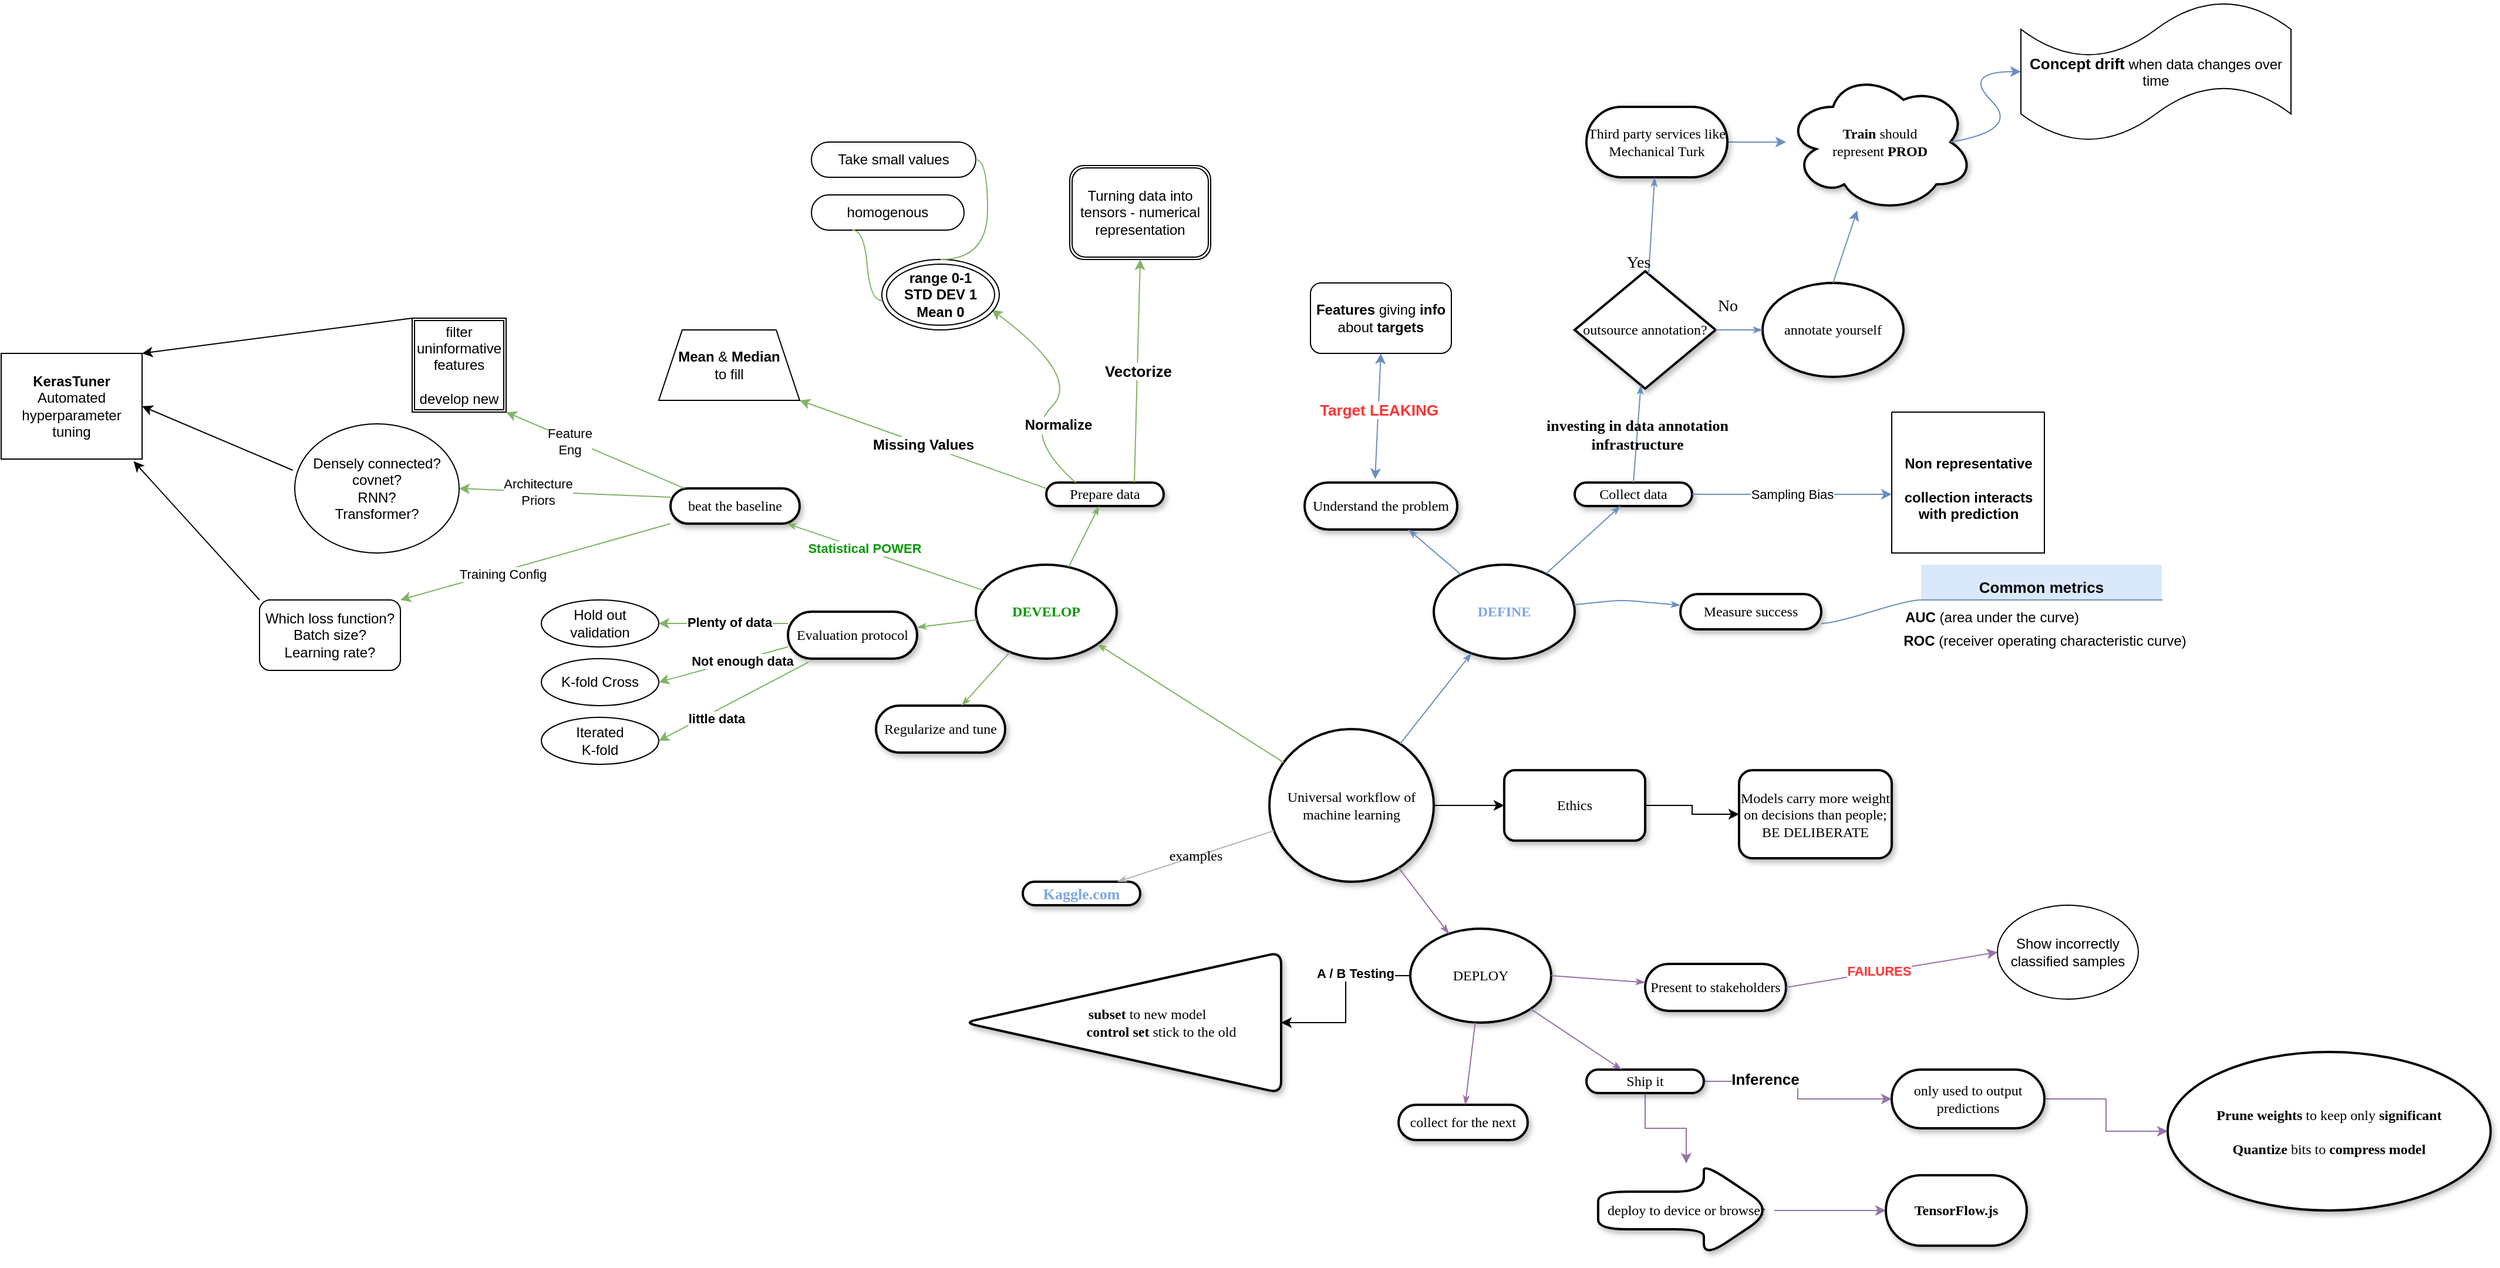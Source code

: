 <mxfile version="26.2.2">
  <diagram name="Page-1" id="ad52d381-51e7-2e0d-a935-2d0ddd2fd229">
    <mxGraphModel dx="3733" dy="2327" grid="1" gridSize="10" guides="1" tooltips="1" connect="1" arrows="1" fold="1" page="1" pageScale="1" pageWidth="1700" pageHeight="1100" background="none" math="0" shadow="0">
      <root>
        <mxCell id="0" />
        <mxCell id="1" parent="0" />
        <mxCell id="2c924340bb9dbf6c-1" value="&lt;span&gt;beat the baseline&lt;/span&gt;" style="whiteSpace=wrap;html=1;rounded=1;shadow=1;comic=0;labelBackgroundColor=none;strokeWidth=2;fontFamily=Verdana;fontSize=12;align=center;arcSize=50;" parent="1" vertex="1">
          <mxGeometry y="45" width="110" height="30" as="geometry" />
        </mxCell>
        <mxCell id="2c924340bb9dbf6c-2" value="&lt;font style=&quot;color: rgb(0, 153, 0);&quot;&gt;&lt;b&gt;DEVELOP&lt;/b&gt;&lt;/font&gt;" style="ellipse;whiteSpace=wrap;html=1;rounded=1;shadow=1;comic=0;labelBackgroundColor=none;strokeWidth=2;fontFamily=Verdana;fontSize=12;align=center;" parent="1" vertex="1">
          <mxGeometry x="260" y="110" width="120" height="80" as="geometry" />
        </mxCell>
        <mxCell id="2c924340bb9dbf6c-3" value="&lt;span&gt;&lt;font style=&quot;color: rgb(126, 166, 224);&quot;&gt;&lt;b&gt;DEFINE&lt;/b&gt;&lt;/font&gt;&lt;/span&gt;" style="ellipse;whiteSpace=wrap;html=1;rounded=1;shadow=1;comic=0;labelBackgroundColor=none;strokeWidth=2;fontFamily=Verdana;fontSize=12;align=center;" parent="1" vertex="1">
          <mxGeometry x="650" y="110" width="120" height="80" as="geometry" />
        </mxCell>
        <mxCell id="5ybgmyVkbaXbAMV7yP6f-2" value="" style="edgeStyle=orthogonalEdgeStyle;rounded=0;orthogonalLoop=1;jettySize=auto;html=1;" edge="1" parent="1" source="2c924340bb9dbf6c-4" target="2c924340bb9dbf6c-51">
          <mxGeometry relative="1" as="geometry" />
        </mxCell>
        <mxCell id="2c924340bb9dbf6c-4" value="Universal workflow of machine learning" style="ellipse;whiteSpace=wrap;html=1;rounded=1;shadow=1;comic=0;labelBackgroundColor=none;strokeWidth=2;fontFamily=Verdana;fontSize=12;align=center;" parent="1" vertex="1">
          <mxGeometry x="510" y="250" width="140" height="130" as="geometry" />
        </mxCell>
        <mxCell id="5ybgmyVkbaXbAMV7yP6f-78" value="" style="edgeStyle=orthogonalEdgeStyle;rounded=0;orthogonalLoop=1;jettySize=auto;html=1;" edge="1" parent="1" source="2c924340bb9dbf6c-5" target="5ybgmyVkbaXbAMV7yP6f-77">
          <mxGeometry relative="1" as="geometry" />
        </mxCell>
        <mxCell id="5ybgmyVkbaXbAMV7yP6f-79" value="&lt;b&gt;A / B Testing&lt;/b&gt;" style="edgeLabel;html=1;align=center;verticalAlign=middle;resizable=0;points=[];" vertex="1" connectable="0" parent="5ybgmyVkbaXbAMV7yP6f-78">
          <mxGeometry x="-0.375" y="-2" relative="1" as="geometry">
            <mxPoint as="offset" />
          </mxGeometry>
        </mxCell>
        <mxCell id="2c924340bb9dbf6c-5" value="&lt;span&gt;DEPLOY&lt;/span&gt;" style="ellipse;whiteSpace=wrap;html=1;rounded=1;shadow=1;comic=0;labelBackgroundColor=none;strokeWidth=2;fontFamily=Verdana;fontSize=12;align=center;" parent="1" vertex="1">
          <mxGeometry x="630" y="420" width="120" height="80" as="geometry" />
        </mxCell>
        <mxCell id="2c924340bb9dbf6c-8" value="&lt;span&gt;Evaluation protocol&lt;/span&gt;" style="whiteSpace=wrap;html=1;rounded=1;shadow=1;comic=0;labelBackgroundColor=none;strokeWidth=2;fontFamily=Verdana;fontSize=12;align=center;arcSize=50;" parent="1" vertex="1">
          <mxGeometry x="100" y="150" width="110" height="40" as="geometry" />
        </mxCell>
        <mxCell id="2c924340bb9dbf6c-9" value="&lt;span&gt;Regularize and tune&lt;/span&gt;" style="whiteSpace=wrap;html=1;rounded=1;shadow=1;comic=0;labelBackgroundColor=none;strokeWidth=2;fontFamily=Verdana;fontSize=12;align=center;arcSize=50;" parent="1" vertex="1">
          <mxGeometry x="175" y="230" width="110" height="40" as="geometry" />
        </mxCell>
        <mxCell id="2c924340bb9dbf6c-10" value="&lt;span&gt;Prepare data&lt;/span&gt;" style="whiteSpace=wrap;html=1;rounded=1;shadow=1;comic=0;labelBackgroundColor=none;strokeWidth=2;fontFamily=Verdana;fontSize=12;align=center;arcSize=50;" parent="1" vertex="1">
          <mxGeometry x="320" y="40" width="100" height="20" as="geometry" />
        </mxCell>
        <mxCell id="2c924340bb9dbf6c-11" value="&lt;span&gt;Understand the problem&lt;/span&gt;" style="whiteSpace=wrap;html=1;rounded=1;shadow=1;comic=0;labelBackgroundColor=none;strokeWidth=2;fontFamily=Verdana;fontSize=12;align=center;arcSize=50;" parent="1" vertex="1">
          <mxGeometry x="540" y="40" width="130" height="40" as="geometry" />
        </mxCell>
        <mxCell id="2c924340bb9dbf6c-12" value="&lt;span&gt;Present to stakeholders&lt;/span&gt;" style="whiteSpace=wrap;html=1;rounded=1;shadow=1;comic=0;labelBackgroundColor=none;strokeWidth=2;fontFamily=Verdana;fontSize=12;align=center;arcSize=50;" parent="1" vertex="1">
          <mxGeometry x="830" y="450" width="120" height="40" as="geometry" />
        </mxCell>
        <mxCell id="2c924340bb9dbf6c-15" value="&lt;span&gt;Collect data&lt;/span&gt;" style="whiteSpace=wrap;html=1;rounded=1;shadow=1;comic=0;labelBackgroundColor=none;strokeWidth=2;fontFamily=Verdana;fontSize=12;align=center;arcSize=50;" parent="1" vertex="1">
          <mxGeometry x="770" y="40" width="100" height="20" as="geometry" />
        </mxCell>
        <mxCell id="2c924340bb9dbf6c-17" value="&lt;span&gt;Measure success&lt;/span&gt;" style="whiteSpace=wrap;html=1;rounded=1;shadow=1;comic=0;labelBackgroundColor=none;strokeWidth=2;fontFamily=Verdana;fontSize=12;align=center;arcSize=50;" parent="1" vertex="1">
          <mxGeometry x="860" y="135" width="120" height="30" as="geometry" />
        </mxCell>
        <mxCell id="5ybgmyVkbaXbAMV7yP6f-69" value="" style="edgeStyle=orthogonalEdgeStyle;rounded=0;orthogonalLoop=1;jettySize=auto;html=1;fillColor=#e1d5e7;strokeColor=#9673a6;" edge="1" parent="1" source="2c924340bb9dbf6c-22" target="5ybgmyVkbaXbAMV7yP6f-68">
          <mxGeometry relative="1" as="geometry" />
        </mxCell>
        <mxCell id="5ybgmyVkbaXbAMV7yP6f-70" value="&lt;b&gt;&lt;font style=&quot;font-size: 13px;&quot;&gt;Inference&lt;/font&gt;&lt;/b&gt;" style="edgeLabel;html=1;align=center;verticalAlign=middle;resizable=0;points=[];" vertex="1" connectable="0" parent="5ybgmyVkbaXbAMV7yP6f-69">
          <mxGeometry x="-0.412" y="2" relative="1" as="geometry">
            <mxPoint as="offset" />
          </mxGeometry>
        </mxCell>
        <mxCell id="5ybgmyVkbaXbAMV7yP6f-72" value="" style="edgeStyle=orthogonalEdgeStyle;rounded=0;orthogonalLoop=1;jettySize=auto;html=1;fillColor=#e1d5e7;strokeColor=#9673a6;" edge="1" parent="1" source="2c924340bb9dbf6c-22" target="5ybgmyVkbaXbAMV7yP6f-71">
          <mxGeometry relative="1" as="geometry" />
        </mxCell>
        <mxCell id="2c924340bb9dbf6c-22" value="&lt;span&gt;Ship it&lt;/span&gt;" style="whiteSpace=wrap;html=1;rounded=1;shadow=1;comic=0;labelBackgroundColor=none;strokeWidth=2;fontFamily=Verdana;fontSize=12;align=center;arcSize=50;" parent="1" vertex="1">
          <mxGeometry x="780" y="540" width="100" height="20" as="geometry" />
        </mxCell>
        <mxCell id="5ybgmyVkbaXbAMV7yP6f-7" value="" style="edgeStyle=orthogonalEdgeStyle;rounded=0;orthogonalLoop=1;jettySize=auto;html=1;fillColor=#dae8fc;strokeColor=#6c8ebf;" edge="1" parent="1" source="2c924340bb9dbf6c-23" target="5ybgmyVkbaXbAMV7yP6f-6">
          <mxGeometry relative="1" as="geometry" />
        </mxCell>
        <mxCell id="2c924340bb9dbf6c-23" value="Third party services like Mechanical Turk" style="whiteSpace=wrap;html=1;rounded=1;shadow=1;comic=0;labelBackgroundColor=none;strokeWidth=2;fontFamily=Verdana;fontSize=12;align=center;arcSize=50;" parent="1" vertex="1">
          <mxGeometry x="780" y="-280" width="120" height="60" as="geometry" />
        </mxCell>
        <mxCell id="2c924340bb9dbf6c-24" value="outsource annotation?" style="rhombus;whiteSpace=wrap;html=1;rounded=0;shadow=1;comic=0;labelBackgroundColor=none;strokeWidth=2;fontFamily=Verdana;fontSize=12;align=center;" parent="1" vertex="1">
          <mxGeometry x="770" y="-140" width="120" height="100" as="geometry" />
        </mxCell>
        <mxCell id="2c924340bb9dbf6c-27" value="" style="edgeStyle=none;rounded=1;html=1;labelBackgroundColor=none;startArrow=none;startFill=0;startSize=5;endArrow=classicThin;endFill=1;endSize=5;jettySize=auto;orthogonalLoop=1;strokeColor=#82b366;strokeWidth=1;fontFamily=Verdana;fontSize=12;fillColor=#d5e8d4;" parent="1" source="2c924340bb9dbf6c-2" target="2c924340bb9dbf6c-10" edge="1">
          <mxGeometry relative="1" as="geometry" />
        </mxCell>
        <mxCell id="2c924340bb9dbf6c-28" value="" style="edgeStyle=none;rounded=1;html=1;labelBackgroundColor=none;startArrow=none;startFill=0;startSize=5;endArrow=classicThin;endFill=1;endSize=5;jettySize=auto;orthogonalLoop=1;strokeColor=#82b366;strokeWidth=1;fontFamily=Verdana;fontSize=12;fillColor=#d5e8d4;" parent="1" source="2c924340bb9dbf6c-2" target="2c924340bb9dbf6c-1" edge="1">
          <mxGeometry x="-0.012" relative="1" as="geometry">
            <mxPoint as="offset" />
          </mxGeometry>
        </mxCell>
        <mxCell id="5ybgmyVkbaXbAMV7yP6f-51" value="&lt;font style=&quot;color: rgb(0, 153, 0);&quot;&gt;&lt;b&gt;Statistical POWER&lt;/b&gt;&lt;/font&gt;" style="edgeLabel;html=1;align=center;verticalAlign=middle;resizable=0;points=[];" vertex="1" connectable="0" parent="2c924340bb9dbf6c-28">
          <mxGeometry x="0.223" y="-1" relative="1" as="geometry">
            <mxPoint as="offset" />
          </mxGeometry>
        </mxCell>
        <mxCell id="2c924340bb9dbf6c-29" value="" style="edgeStyle=none;rounded=1;html=1;labelBackgroundColor=none;startArrow=none;startFill=0;startSize=5;endArrow=classicThin;endFill=1;endSize=5;jettySize=auto;orthogonalLoop=1;strokeColor=#82b366;strokeWidth=1;fontFamily=Verdana;fontSize=12;fillColor=#d5e8d4;" parent="1" source="2c924340bb9dbf6c-2" target="2c924340bb9dbf6c-8" edge="1">
          <mxGeometry relative="1" as="geometry" />
        </mxCell>
        <mxCell id="2c924340bb9dbf6c-30" value="" style="edgeStyle=none;rounded=1;html=1;labelBackgroundColor=none;startArrow=none;startFill=0;startSize=5;endArrow=classicThin;endFill=1;endSize=5;jettySize=auto;orthogonalLoop=1;strokeColor=#82b366;strokeWidth=1;fontFamily=Verdana;fontSize=12;fillColor=#d5e8d4;" parent="1" source="2c924340bb9dbf6c-2" target="2c924340bb9dbf6c-9" edge="1">
          <mxGeometry relative="1" as="geometry" />
        </mxCell>
        <mxCell id="2c924340bb9dbf6c-31" value="" style="edgeStyle=none;rounded=1;html=1;labelBackgroundColor=none;startArrow=none;startFill=0;startSize=5;endArrow=classicThin;endFill=1;endSize=5;jettySize=auto;orthogonalLoop=1;strokeColor=#82b366;strokeWidth=1;fontFamily=Verdana;fontSize=12;fillColor=#d5e8d4;" parent="1" source="2c924340bb9dbf6c-4" target="2c924340bb9dbf6c-2" edge="1">
          <mxGeometry relative="1" as="geometry" />
        </mxCell>
        <mxCell id="2c924340bb9dbf6c-32" value="" style="edgeStyle=none;rounded=1;html=1;labelBackgroundColor=none;startArrow=none;startFill=0;startSize=5;endArrow=classicThin;endFill=1;endSize=5;jettySize=auto;orthogonalLoop=1;strokeColor=#6c8ebf;strokeWidth=1;fontFamily=Verdana;fontSize=12;fillColor=#dae8fc;" parent="1" source="2c924340bb9dbf6c-4" target="2c924340bb9dbf6c-3" edge="1">
          <mxGeometry relative="1" as="geometry" />
        </mxCell>
        <mxCell id="2c924340bb9dbf6c-33" value="" style="edgeStyle=none;rounded=1;html=1;labelBackgroundColor=none;startArrow=none;startFill=0;startSize=5;endArrow=classicThin;endFill=1;endSize=5;jettySize=auto;orthogonalLoop=1;strokeColor=#9673a6;strokeWidth=1;fontFamily=Verdana;fontSize=12;fillColor=#e1d5e7;" parent="1" target="2c924340bb9dbf6c-5" edge="1">
          <mxGeometry relative="1" as="geometry">
            <mxPoint x="620" y="368" as="sourcePoint" />
          </mxGeometry>
        </mxCell>
        <mxCell id="2c924340bb9dbf6c-38" value="" style="edgeStyle=none;rounded=1;html=1;labelBackgroundColor=none;startArrow=none;startFill=0;startSize=5;endArrow=classicThin;endFill=1;endSize=5;jettySize=auto;orthogonalLoop=1;strokeColor=#9673a6;strokeWidth=1;fontFamily=Verdana;fontSize=12;exitX=1;exitY=0.5;exitDx=0;exitDy=0;fillColor=#e1d5e7;" parent="1" source="2c924340bb9dbf6c-5" target="2c924340bb9dbf6c-12" edge="1">
          <mxGeometry relative="1" as="geometry">
            <mxPoint x="905.779" y="482.11" as="sourcePoint" />
          </mxGeometry>
        </mxCell>
        <mxCell id="2c924340bb9dbf6c-39" value="" style="edgeStyle=none;rounded=1;html=1;labelBackgroundColor=none;startArrow=none;startFill=0;startSize=5;endArrow=classicThin;endFill=1;endSize=5;jettySize=auto;orthogonalLoop=1;strokeColor=#9673a6;strokeWidth=1;fontFamily=Verdana;fontSize=12;exitX=1;exitY=1;exitDx=0;exitDy=0;fillColor=#e1d5e7;" parent="1" source="2c924340bb9dbf6c-5" edge="1">
          <mxGeometry relative="1" as="geometry">
            <mxPoint x="866.732" y="489.941" as="sourcePoint" />
            <mxPoint x="810" y="540" as="targetPoint" />
          </mxGeometry>
        </mxCell>
        <mxCell id="2c924340bb9dbf6c-42" value="" style="edgeStyle=none;rounded=1;html=1;labelBackgroundColor=none;startArrow=none;startFill=0;startSize=5;endArrow=classicThin;endFill=1;endSize=5;jettySize=auto;orthogonalLoop=1;strokeColor=#6c8ebf;strokeWidth=1;fontFamily=Verdana;fontSize=12;fillColor=#dae8fc;" parent="1" source="2c924340bb9dbf6c-3" target="2c924340bb9dbf6c-17" edge="1">
          <mxGeometry relative="1" as="geometry">
            <Array as="points">
              <mxPoint x="810" y="140" />
            </Array>
          </mxGeometry>
        </mxCell>
        <mxCell id="2c924340bb9dbf6c-44" value="" style="edgeStyle=none;rounded=1;html=1;labelBackgroundColor=none;startArrow=none;startFill=0;startSize=5;endArrow=classicThin;endFill=1;endSize=5;jettySize=auto;orthogonalLoop=1;strokeColor=#6c8ebf;strokeWidth=1;fontFamily=Verdana;fontSize=12;fillColor=#dae8fc;" parent="1" source="2c924340bb9dbf6c-3" target="2c924340bb9dbf6c-15" edge="1">
          <mxGeometry relative="1" as="geometry" />
        </mxCell>
        <mxCell id="2c924340bb9dbf6c-46" value="" style="edgeStyle=none;rounded=1;html=1;labelBackgroundColor=none;startArrow=none;startFill=0;startSize=5;endArrow=classicThin;endFill=1;endSize=5;jettySize=auto;orthogonalLoop=1;strokeColor=#6c8ebf;strokeWidth=1;fontFamily=Verdana;fontSize=12;fillColor=#dae8fc;" parent="1" source="2c924340bb9dbf6c-3" target="2c924340bb9dbf6c-11" edge="1">
          <mxGeometry x="0.012" relative="1" as="geometry">
            <mxPoint as="offset" />
          </mxGeometry>
        </mxCell>
        <mxCell id="2c924340bb9dbf6c-49" value="&lt;font style=&quot;font-size: 13px;&quot;&gt;&lt;b&gt;investing in data annotation&lt;/b&gt;&lt;/font&gt;&lt;div&gt;&lt;font style=&quot;font-size: 13px;&quot;&gt;&lt;b&gt;infrastructure&lt;/b&gt;&lt;/font&gt;&lt;/div&gt;" style="edgeStyle=none;rounded=1;html=1;labelBackgroundColor=none;startArrow=none;startFill=0;startSize=5;endArrow=classicThin;endFill=1;endSize=5;jettySize=auto;orthogonalLoop=1;strokeColor=#6c8ebf;strokeWidth=1;fontFamily=Verdana;fontSize=12;exitX=0.5;exitY=0;exitDx=0;exitDy=0;fillColor=#dae8fc;" parent="1" source="2c924340bb9dbf6c-15" target="2c924340bb9dbf6c-24" edge="1">
          <mxGeometry relative="1" as="geometry">
            <mxPoint x="830" y="-80" as="sourcePoint" />
          </mxGeometry>
        </mxCell>
        <mxCell id="2c924340bb9dbf6c-50" value="&lt;font style=&quot;font-size: 14px;&quot;&gt;Yes&lt;/font&gt;" style="edgeStyle=none;rounded=1;html=1;labelBackgroundColor=none;startArrow=none;startFill=0;startSize=5;endArrow=classicThin;endFill=1;endSize=5;jettySize=auto;orthogonalLoop=1;strokeColor=#6c8ebf;strokeWidth=1;fontFamily=Verdana;fontSize=12;fillColor=#dae8fc;" parent="1" source="2c924340bb9dbf6c-24" target="2c924340bb9dbf6c-23" edge="1">
          <mxGeometry x="-0.793" y="10" relative="1" as="geometry">
            <mxPoint as="offset" />
          </mxGeometry>
        </mxCell>
        <mxCell id="5ybgmyVkbaXbAMV7yP6f-4" value="" style="edgeStyle=orthogonalEdgeStyle;rounded=0;orthogonalLoop=1;jettySize=auto;html=1;" edge="1" parent="1" source="2c924340bb9dbf6c-51" target="5ybgmyVkbaXbAMV7yP6f-3">
          <mxGeometry relative="1" as="geometry" />
        </mxCell>
        <mxCell id="2c924340bb9dbf6c-51" value="Ethics" style="rounded=1;whiteSpace=wrap;html=1;shadow=1;comic=0;labelBackgroundColor=none;strokeWidth=2;fontFamily=Verdana;fontSize=12;align=center;" parent="1" vertex="1">
          <mxGeometry x="710" y="285" width="120" height="60" as="geometry" />
        </mxCell>
        <mxCell id="2c924340bb9dbf6c-58" value="&lt;span&gt;collect for the next&lt;/span&gt;" style="whiteSpace=wrap;html=1;rounded=1;shadow=1;comic=0;labelBackgroundColor=none;strokeWidth=2;fontFamily=Verdana;fontSize=12;align=center;arcSize=50;" parent="1" vertex="1">
          <mxGeometry x="620" y="570" width="110" height="30" as="geometry" />
        </mxCell>
        <mxCell id="2c924340bb9dbf6c-60" value="&lt;span&gt;&lt;font style=&quot;color: rgb(126, 166, 224); font-size: 13px;&quot;&gt;&lt;b&gt;Kaggle.com&lt;/b&gt;&lt;/font&gt;&lt;/span&gt;" style="whiteSpace=wrap;html=1;rounded=1;shadow=1;comic=0;labelBackgroundColor=none;strokeWidth=2;fontFamily=Verdana;fontSize=12;align=center;arcSize=50;" parent="1" vertex="1">
          <mxGeometry x="300" y="380" width="100" height="20" as="geometry" />
        </mxCell>
        <mxCell id="2c924340bb9dbf6c-67" value="&lt;span&gt;annotate yourself&lt;/span&gt;" style="ellipse;whiteSpace=wrap;html=1;rounded=1;shadow=1;comic=0;labelBackgroundColor=none;strokeWidth=2;fontFamily=Verdana;fontSize=12;align=center;" parent="1" vertex="1">
          <mxGeometry x="930" y="-130" width="120" height="80" as="geometry" />
        </mxCell>
        <mxCell id="2c924340bb9dbf6c-75" value="&lt;font style=&quot;font-size: 14px;&quot;&gt;No&lt;/font&gt;" style="edgeStyle=none;rounded=1;html=1;labelBackgroundColor=none;startArrow=none;startFill=0;startSize=5;endArrow=classicThin;endFill=1;endSize=5;jettySize=auto;orthogonalLoop=1;strokeColor=#6c8ebf;strokeWidth=1;fontFamily=Verdana;fontSize=12;fillColor=#dae8fc;" parent="1" source="2c924340bb9dbf6c-24" target="2c924340bb9dbf6c-67" edge="1">
          <mxGeometry x="-0.504" y="20" relative="1" as="geometry">
            <mxPoint as="offset" />
          </mxGeometry>
        </mxCell>
        <mxCell id="2c924340bb9dbf6c-76" value="examples" style="edgeStyle=none;rounded=1;html=1;labelBackgroundColor=none;startArrow=none;startFill=0;startSize=5;endArrow=classicThin;endFill=1;endSize=5;jettySize=auto;orthogonalLoop=1;strokeColor=#B3B3B3;strokeWidth=1;fontFamily=Verdana;fontSize=12" parent="1" source="2c924340bb9dbf6c-4" target="2c924340bb9dbf6c-60" edge="1">
          <mxGeometry relative="1" as="geometry" />
        </mxCell>
        <mxCell id="2c924340bb9dbf6c-77" value="" style="edgeStyle=none;rounded=1;html=1;labelBackgroundColor=none;startArrow=none;startFill=0;startSize=5;endArrow=classicThin;endFill=1;endSize=5;jettySize=auto;orthogonalLoop=1;strokeColor=#9673a6;strokeWidth=1;fontFamily=Verdana;fontSize=12;fillColor=#e1d5e7;" parent="1" source="2c924340bb9dbf6c-5" target="2c924340bb9dbf6c-58" edge="1">
          <mxGeometry relative="1" as="geometry" />
        </mxCell>
        <mxCell id="5ybgmyVkbaXbAMV7yP6f-3" value="Models carry more weight on decisions than people; BE DELIBERATE" style="rounded=1;whiteSpace=wrap;html=1;shadow=1;comic=0;labelBackgroundColor=none;strokeWidth=2;fontFamily=Verdana;fontSize=12;align=center;" vertex="1" parent="1">
          <mxGeometry x="910" y="285" width="130" height="75" as="geometry" />
        </mxCell>
        <mxCell id="5ybgmyVkbaXbAMV7yP6f-6" value="&lt;b&gt;Train&lt;/b&gt; should&lt;div&gt;represent &lt;b&gt;PROD&lt;/b&gt;&lt;/div&gt;" style="ellipse;shape=cloud;whiteSpace=wrap;html=1;fontFamily=Verdana;rounded=1;shadow=1;comic=0;labelBackgroundColor=none;strokeWidth=2;arcSize=50;" vertex="1" parent="1">
          <mxGeometry x="950" y="-310" width="160" height="120" as="geometry" />
        </mxCell>
        <mxCell id="5ybgmyVkbaXbAMV7yP6f-8" value="" style="endArrow=classic;html=1;rounded=0;fillColor=#dae8fc;strokeColor=#6c8ebf;" edge="1" parent="1" target="5ybgmyVkbaXbAMV7yP6f-6">
          <mxGeometry width="50" height="50" relative="1" as="geometry">
            <mxPoint x="990" y="-130" as="sourcePoint" />
            <mxPoint x="1040" y="-180" as="targetPoint" />
          </mxGeometry>
        </mxCell>
        <mxCell id="5ybgmyVkbaXbAMV7yP6f-9" value="" style="curved=1;endArrow=classic;html=1;rounded=0;exitX=0.875;exitY=0.5;exitDx=0;exitDy=0;exitPerimeter=0;fillColor=#dae8fc;strokeColor=#6c8ebf;" edge="1" parent="1" source="5ybgmyVkbaXbAMV7yP6f-6">
          <mxGeometry width="50" height="50" relative="1" as="geometry">
            <mxPoint x="1100" y="-260" as="sourcePoint" />
            <mxPoint x="1150" y="-310" as="targetPoint" />
            <Array as="points">
              <mxPoint x="1150" y="-260" />
              <mxPoint x="1100" y="-310" />
            </Array>
          </mxGeometry>
        </mxCell>
        <mxCell id="5ybgmyVkbaXbAMV7yP6f-10" value="&lt;b&gt;&lt;font style=&quot;font-size: 13px;&quot;&gt;Concept drift&lt;/font&gt;&lt;/b&gt; when data changes over time" style="shape=tape;whiteSpace=wrap;html=1;" vertex="1" parent="1">
          <mxGeometry x="1150" y="-370" width="230" height="120" as="geometry" />
        </mxCell>
        <mxCell id="5ybgmyVkbaXbAMV7yP6f-11" value="" style="endArrow=classic;html=1;rounded=0;exitX=1;exitY=0.5;exitDx=0;exitDy=0;fillColor=#dae8fc;strokeColor=#6c8ebf;" edge="1" parent="1" source="2c924340bb9dbf6c-15">
          <mxGeometry relative="1" as="geometry">
            <mxPoint x="880" y="50" as="sourcePoint" />
            <mxPoint x="1040" y="50" as="targetPoint" />
          </mxGeometry>
        </mxCell>
        <mxCell id="5ybgmyVkbaXbAMV7yP6f-12" value="Sampling Bias" style="edgeLabel;resizable=0;html=1;;align=center;verticalAlign=middle;" connectable="0" vertex="1" parent="5ybgmyVkbaXbAMV7yP6f-11">
          <mxGeometry relative="1" as="geometry" />
        </mxCell>
        <mxCell id="5ybgmyVkbaXbAMV7yP6f-14" value="" style="swimlane;startSize=0;" vertex="1" parent="1">
          <mxGeometry x="1040" y="-20" width="130" height="120" as="geometry" />
        </mxCell>
        <mxCell id="5ybgmyVkbaXbAMV7yP6f-15" value="&lt;b&gt;Non representative&lt;/b&gt;&lt;div&gt;&lt;br&gt;&lt;/div&gt;&lt;div&gt;&lt;b&gt;collection interacts&lt;/b&gt;&lt;/div&gt;&lt;div&gt;&lt;b&gt;with prediction&lt;/b&gt;&lt;/div&gt;" style="text;html=1;align=center;verticalAlign=middle;resizable=0;points=[];autosize=1;strokeColor=none;fillColor=none;" vertex="1" parent="5ybgmyVkbaXbAMV7yP6f-14">
          <mxGeometry y="30" width="130" height="70" as="geometry" />
        </mxCell>
        <mxCell id="5ybgmyVkbaXbAMV7yP6f-16" value="" style="endArrow=classic;startArrow=classic;html=1;rounded=0;entryX=0.5;entryY=1;entryDx=0;entryDy=0;fillColor=#dae8fc;strokeColor=#6c8ebf;" edge="1" parent="1" target="5ybgmyVkbaXbAMV7yP6f-17">
          <mxGeometry width="50" height="50" relative="1" as="geometry">
            <mxPoint x="600" y="37" as="sourcePoint" />
            <mxPoint x="600" y="-60" as="targetPoint" />
          </mxGeometry>
        </mxCell>
        <mxCell id="5ybgmyVkbaXbAMV7yP6f-19" value="&lt;font style=&quot;color: rgb(255, 51, 51); font-size: 13px;&quot;&gt;&lt;b style=&quot;&quot;&gt;Target LEAKING&lt;/b&gt;&lt;/font&gt;" style="edgeLabel;html=1;align=center;verticalAlign=middle;resizable=0;points=[];" vertex="1" connectable="0" parent="5ybgmyVkbaXbAMV7yP6f-16">
          <mxGeometry x="0.1" relative="1" as="geometry">
            <mxPoint as="offset" />
          </mxGeometry>
        </mxCell>
        <mxCell id="5ybgmyVkbaXbAMV7yP6f-17" value="&lt;b&gt;Features&lt;/b&gt; giving &lt;b&gt;info&lt;/b&gt; about &lt;b&gt;targets&lt;/b&gt;" style="rounded=1;whiteSpace=wrap;html=1;" vertex="1" parent="1">
          <mxGeometry x="545" y="-130" width="120" height="60" as="geometry" />
        </mxCell>
        <mxCell id="5ybgmyVkbaXbAMV7yP6f-20" value="&lt;b&gt;&lt;font style=&quot;font-size: 13px;&quot;&gt;Common metrics&lt;/font&gt;&lt;/b&gt;" style="whiteSpace=wrap;html=1;shape=partialRectangle;top=0;left=0;bottom=1;right=0;points=[[0,1],[1,1]];fillColor=#dae8fc;align=center;verticalAlign=bottom;routingCenterY=0.5;snapToPoint=1;recursiveResize=0;autosize=1;treeFolding=1;treeMoving=1;newEdgeStyle={&quot;edgeStyle&quot;:&quot;entityRelationEdgeStyle&quot;,&quot;startArrow&quot;:&quot;none&quot;,&quot;endArrow&quot;:&quot;none&quot;,&quot;segment&quot;:10,&quot;curved&quot;:1,&quot;sourcePerimeterSpacing&quot;:0,&quot;targetPerimeterSpacing&quot;:0};strokeColor=#6c8ebf;" vertex="1" parent="1">
          <mxGeometry x="1065" y="110" width="205" height="30" as="geometry" />
        </mxCell>
        <mxCell id="5ybgmyVkbaXbAMV7yP6f-21" value="" style="edgeStyle=entityRelationEdgeStyle;startArrow=none;endArrow=none;segment=10;curved=1;sourcePerimeterSpacing=0;targetPerimeterSpacing=0;rounded=0;fillColor=#dae8fc;strokeColor=#6c8ebf;" edge="1" target="5ybgmyVkbaXbAMV7yP6f-20" parent="1">
          <mxGeometry relative="1" as="geometry">
            <mxPoint x="980" y="160" as="sourcePoint" />
            <Array as="points">
              <mxPoint x="1030" y="130" />
              <mxPoint x="1030" y="130" />
              <mxPoint x="1030" y="140" />
            </Array>
          </mxGeometry>
        </mxCell>
        <mxCell id="5ybgmyVkbaXbAMV7yP6f-23" value="&lt;b&gt;AUC&lt;/b&gt; (area under the curve)" style="text;html=1;align=center;verticalAlign=middle;resizable=0;points=[];autosize=1;strokeColor=none;fillColor=none;" vertex="1" parent="1">
          <mxGeometry x="1040" y="140" width="170" height="30" as="geometry" />
        </mxCell>
        <mxCell id="5ybgmyVkbaXbAMV7yP6f-25" value="&lt;b&gt;ROC&lt;/b&gt; (receiver operating characteristic curve)" style="text;html=1;align=center;verticalAlign=middle;resizable=0;points=[];autosize=1;strokeColor=none;fillColor=none;" vertex="1" parent="1">
          <mxGeometry x="1040" y="160" width="260" height="30" as="geometry" />
        </mxCell>
        <mxCell id="5ybgmyVkbaXbAMV7yP6f-26" value="" style="endArrow=classic;html=1;rounded=0;exitX=0.75;exitY=0;exitDx=0;exitDy=0;entryX=0.5;entryY=1;entryDx=0;entryDy=0;fillColor=#d5e8d4;strokeColor=#82b366;" edge="1" parent="1" source="2c924340bb9dbf6c-10" target="5ybgmyVkbaXbAMV7yP6f-28">
          <mxGeometry relative="1" as="geometry">
            <mxPoint x="380" y="10" as="sourcePoint" />
            <mxPoint x="400" y="-150" as="targetPoint" />
          </mxGeometry>
        </mxCell>
        <mxCell id="5ybgmyVkbaXbAMV7yP6f-27" value="&lt;b&gt;&lt;font style=&quot;font-size: 13px;&quot;&gt;Vectorize&lt;/font&gt;&lt;/b&gt;" style="edgeLabel;resizable=0;html=1;;align=center;verticalAlign=middle;" connectable="0" vertex="1" parent="5ybgmyVkbaXbAMV7yP6f-26">
          <mxGeometry relative="1" as="geometry" />
        </mxCell>
        <mxCell id="5ybgmyVkbaXbAMV7yP6f-28" value="Turning data into tensors - numerical representation" style="shape=ext;double=1;rounded=1;whiteSpace=wrap;html=1;" vertex="1" parent="1">
          <mxGeometry x="340" y="-230" width="120" height="80" as="geometry" />
        </mxCell>
        <mxCell id="5ybgmyVkbaXbAMV7yP6f-29" value="" style="curved=1;endArrow=classic;html=1;rounded=0;exitX=0.25;exitY=0;exitDx=0;exitDy=0;entryX=0.936;entryY=0.714;entryDx=0;entryDy=0;entryPerimeter=0;fillColor=#d5e8d4;strokeColor=#82b366;" edge="1" parent="1" source="2c924340bb9dbf6c-10" target="5ybgmyVkbaXbAMV7yP6f-32">
          <mxGeometry width="50" height="50" relative="1" as="geometry">
            <mxPoint x="350" as="sourcePoint" />
            <mxPoint x="280" y="-100" as="targetPoint" />
            <Array as="points">
              <mxPoint x="300" />
              <mxPoint x="350" y="-50" />
            </Array>
          </mxGeometry>
        </mxCell>
        <mxCell id="5ybgmyVkbaXbAMV7yP6f-31" value="&lt;b&gt;&lt;font style=&quot;font-size: 12px;&quot;&gt;Normalize&lt;/font&gt;&lt;/b&gt;" style="edgeLabel;html=1;align=center;verticalAlign=middle;resizable=0;points=[];" vertex="1" connectable="0" parent="5ybgmyVkbaXbAMV7yP6f-29">
          <mxGeometry x="-0.573" y="-6" relative="1" as="geometry">
            <mxPoint x="17" y="-13" as="offset" />
          </mxGeometry>
        </mxCell>
        <mxCell id="5ybgmyVkbaXbAMV7yP6f-32" value="&lt;b&gt;range 0-1&lt;br&gt;STD DEV 1&lt;br&gt;Mean 0&lt;/b&gt;" style="ellipse;shape=doubleEllipse;whiteSpace=wrap;html=1;" vertex="1" parent="1">
          <mxGeometry x="180" y="-150" width="100" height="60" as="geometry" />
        </mxCell>
        <mxCell id="5ybgmyVkbaXbAMV7yP6f-33" value="Take small values" style="whiteSpace=wrap;html=1;rounded=1;arcSize=50;align=center;verticalAlign=middle;strokeWidth=1;autosize=1;spacing=4;treeFolding=1;treeMoving=1;newEdgeStyle={&quot;edgeStyle&quot;:&quot;entityRelationEdgeStyle&quot;,&quot;startArrow&quot;:&quot;none&quot;,&quot;endArrow&quot;:&quot;none&quot;,&quot;segment&quot;:10,&quot;curved&quot;:1,&quot;sourcePerimeterSpacing&quot;:0,&quot;targetPerimeterSpacing&quot;:0};flipH=0;" vertex="1" parent="1">
          <mxGeometry x="120" y="-250" width="140" height="30" as="geometry" />
        </mxCell>
        <mxCell id="5ybgmyVkbaXbAMV7yP6f-34" value="" style="edgeStyle=entityRelationEdgeStyle;startArrow=none;endArrow=none;segment=10;curved=1;sourcePerimeterSpacing=0;targetPerimeterSpacing=0;rounded=0;exitX=0.5;exitY=0;exitDx=0;exitDy=0;fillColor=#d5e8d4;strokeColor=#82b366;" edge="1" target="5ybgmyVkbaXbAMV7yP6f-33" parent="1" source="5ybgmyVkbaXbAMV7yP6f-32">
          <mxGeometry relative="1" as="geometry">
            <mxPoint x="310" y="-215" as="sourcePoint" />
          </mxGeometry>
        </mxCell>
        <mxCell id="5ybgmyVkbaXbAMV7yP6f-35" value="homogenous" style="whiteSpace=wrap;html=1;rounded=1;arcSize=50;align=center;verticalAlign=middle;strokeWidth=1;autosize=1;spacing=4;treeFolding=1;treeMoving=1;newEdgeStyle={&quot;edgeStyle&quot;:&quot;entityRelationEdgeStyle&quot;,&quot;startArrow&quot;:&quot;none&quot;,&quot;endArrow&quot;:&quot;none&quot;,&quot;segment&quot;:10,&quot;curved&quot;:1,&quot;sourcePerimeterSpacing&quot;:0,&quot;targetPerimeterSpacing&quot;:0};" vertex="1" parent="1">
          <mxGeometry x="120" y="-205" width="130" height="30" as="geometry" />
        </mxCell>
        <mxCell id="5ybgmyVkbaXbAMV7yP6f-36" value="" style="edgeStyle=entityRelationEdgeStyle;startArrow=none;endArrow=none;segment=10;curved=1;sourcePerimeterSpacing=0;targetPerimeterSpacing=0;rounded=0;fillColor=#d5e8d4;strokeColor=#82b366;" edge="1" parent="1">
          <mxGeometry relative="1" as="geometry">
            <mxPoint x="155" y="-175" as="sourcePoint" />
            <mxPoint x="180" y="-115" as="targetPoint" />
            <Array as="points">
              <mxPoint x="195" y="-165" />
              <mxPoint x="125" y="-135" />
              <mxPoint x="225" y="-165" />
              <mxPoint x="95" y="-115" />
              <mxPoint x="185" y="-155" />
              <mxPoint x="115" y="-105" />
              <mxPoint x="170" y="-175" />
              <mxPoint x="145" y="-125" />
            </Array>
          </mxGeometry>
        </mxCell>
        <mxCell id="5ybgmyVkbaXbAMV7yP6f-37" value="" style="endArrow=classic;html=1;rounded=0;exitX=0;exitY=0.25;exitDx=0;exitDy=0;entryX=1;entryY=1;entryDx=0;entryDy=0;fillColor=#d5e8d4;strokeColor=#82b366;" edge="1" parent="1" source="2c924340bb9dbf6c-10" target="5ybgmyVkbaXbAMV7yP6f-40">
          <mxGeometry relative="1" as="geometry">
            <mxPoint x="100" y="-10" as="sourcePoint" />
            <mxPoint x="120" y="-20" as="targetPoint" />
          </mxGeometry>
        </mxCell>
        <mxCell id="5ybgmyVkbaXbAMV7yP6f-38" value="&lt;b&gt;&lt;font style=&quot;font-size: 12px;&quot;&gt;Missing Values&lt;/font&gt;&lt;/b&gt;" style="edgeLabel;resizable=0;html=1;;align=center;verticalAlign=middle;" connectable="0" vertex="1" parent="5ybgmyVkbaXbAMV7yP6f-37">
          <mxGeometry relative="1" as="geometry" />
        </mxCell>
        <mxCell id="5ybgmyVkbaXbAMV7yP6f-40" value="&lt;b&gt;Mean&lt;/b&gt; &amp;amp; &lt;b&gt;Median&lt;/b&gt;&lt;br&gt;to fill" style="shape=trapezoid;perimeter=trapezoidPerimeter;whiteSpace=wrap;html=1;fixedSize=1;" vertex="1" parent="1">
          <mxGeometry x="-10" y="-90" width="120" height="60" as="geometry" />
        </mxCell>
        <mxCell id="5ybgmyVkbaXbAMV7yP6f-41" value="" style="endArrow=classic;html=1;rounded=0;exitX=0;exitY=0.25;exitDx=0;exitDy=0;entryX=1;entryY=0.5;entryDx=0;entryDy=0;fillColor=#d5e8d4;strokeColor=#82b366;" edge="1" parent="1" source="2c924340bb9dbf6c-8" target="5ybgmyVkbaXbAMV7yP6f-42">
          <mxGeometry width="50" height="50" relative="1" as="geometry">
            <mxPoint x="-10" y="160" as="sourcePoint" />
            <mxPoint y="160" as="targetPoint" />
          </mxGeometry>
        </mxCell>
        <mxCell id="5ybgmyVkbaXbAMV7yP6f-43" value="&lt;b&gt;Plenty of data&lt;/b&gt;" style="edgeLabel;html=1;align=center;verticalAlign=middle;resizable=0;points=[];" vertex="1" connectable="0" parent="5ybgmyVkbaXbAMV7yP6f-41">
          <mxGeometry x="-0.093" y="-1" relative="1" as="geometry">
            <mxPoint as="offset" />
          </mxGeometry>
        </mxCell>
        <mxCell id="5ybgmyVkbaXbAMV7yP6f-42" value="Hold out validation" style="ellipse;whiteSpace=wrap;html=1;align=center;newEdgeStyle={&quot;edgeStyle&quot;:&quot;entityRelationEdgeStyle&quot;,&quot;startArrow&quot;:&quot;none&quot;,&quot;endArrow&quot;:&quot;none&quot;,&quot;segment&quot;:10,&quot;curved&quot;:1,&quot;sourcePerimeterSpacing&quot;:0,&quot;targetPerimeterSpacing&quot;:0};treeFolding=1;treeMoving=1;" vertex="1" parent="1">
          <mxGeometry x="-110" y="140" width="100" height="40" as="geometry" />
        </mxCell>
        <mxCell id="5ybgmyVkbaXbAMV7yP6f-45" value="K-fold Cross" style="ellipse;whiteSpace=wrap;html=1;align=center;newEdgeStyle={&quot;edgeStyle&quot;:&quot;entityRelationEdgeStyle&quot;,&quot;startArrow&quot;:&quot;none&quot;,&quot;endArrow&quot;:&quot;none&quot;,&quot;segment&quot;:10,&quot;curved&quot;:1,&quot;sourcePerimeterSpacing&quot;:0,&quot;targetPerimeterSpacing&quot;:0};treeFolding=1;treeMoving=1;" vertex="1" parent="1">
          <mxGeometry x="-110" y="190" width="100" height="40" as="geometry" />
        </mxCell>
        <mxCell id="5ybgmyVkbaXbAMV7yP6f-46" value="" style="endArrow=classic;html=1;rounded=0;exitX=0;exitY=0.75;exitDx=0;exitDy=0;entryX=1;entryY=0.5;entryDx=0;entryDy=0;fillColor=#d5e8d4;strokeColor=#82b366;" edge="1" parent="1" source="2c924340bb9dbf6c-8" target="5ybgmyVkbaXbAMV7yP6f-45">
          <mxGeometry width="50" height="50" relative="1" as="geometry">
            <mxPoint y="270" as="sourcePoint" />
            <mxPoint x="50" y="220" as="targetPoint" />
          </mxGeometry>
        </mxCell>
        <mxCell id="5ybgmyVkbaXbAMV7yP6f-47" value="&lt;b&gt;Not enough data&lt;/b&gt;" style="edgeLabel;html=1;align=center;verticalAlign=middle;resizable=0;points=[];" vertex="1" connectable="0" parent="5ybgmyVkbaXbAMV7yP6f-46">
          <mxGeometry x="-0.288" y="1" relative="1" as="geometry">
            <mxPoint as="offset" />
          </mxGeometry>
        </mxCell>
        <mxCell id="5ybgmyVkbaXbAMV7yP6f-48" value="" style="endArrow=classic;html=1;rounded=0;exitX=0.158;exitY=1.077;exitDx=0;exitDy=0;exitPerimeter=0;entryX=1;entryY=0.5;entryDx=0;entryDy=0;fillColor=#d5e8d4;strokeColor=#82b366;" edge="1" parent="1" source="2c924340bb9dbf6c-8" target="5ybgmyVkbaXbAMV7yP6f-50">
          <mxGeometry width="50" height="50" relative="1" as="geometry">
            <mxPoint x="20" y="290" as="sourcePoint" />
            <mxPoint y="260" as="targetPoint" />
          </mxGeometry>
        </mxCell>
        <mxCell id="5ybgmyVkbaXbAMV7yP6f-49" value="&lt;b&gt;little data&lt;/b&gt;" style="edgeLabel;html=1;align=center;verticalAlign=middle;resizable=0;points=[];" vertex="1" connectable="0" parent="5ybgmyVkbaXbAMV7yP6f-48">
          <mxGeometry x="0.484" y="1" relative="1" as="geometry">
            <mxPoint x="16" y="-3" as="offset" />
          </mxGeometry>
        </mxCell>
        <mxCell id="5ybgmyVkbaXbAMV7yP6f-50" value="Iterated&lt;div&gt;K-fold&lt;/div&gt;" style="ellipse;whiteSpace=wrap;html=1;align=center;newEdgeStyle={&quot;edgeStyle&quot;:&quot;entityRelationEdgeStyle&quot;,&quot;startArrow&quot;:&quot;none&quot;,&quot;endArrow&quot;:&quot;none&quot;,&quot;segment&quot;:10,&quot;curved&quot;:1,&quot;sourcePerimeterSpacing&quot;:0,&quot;targetPerimeterSpacing&quot;:0};treeFolding=1;treeMoving=1;" vertex="1" parent="1">
          <mxGeometry x="-110" y="240" width="100" height="40" as="geometry" />
        </mxCell>
        <mxCell id="5ybgmyVkbaXbAMV7yP6f-52" value="" style="endArrow=classic;html=1;rounded=0;exitX=0.108;exitY=-0.003;exitDx=0;exitDy=0;exitPerimeter=0;entryX=1;entryY=1;entryDx=0;entryDy=0;fillColor=#d5e8d4;strokeColor=#82b366;" edge="1" parent="1" source="2c924340bb9dbf6c-1" target="5ybgmyVkbaXbAMV7yP6f-54">
          <mxGeometry width="50" height="50" relative="1" as="geometry">
            <mxPoint x="-70" y="40" as="sourcePoint" />
            <mxPoint x="-110" y="-20" as="targetPoint" />
          </mxGeometry>
        </mxCell>
        <mxCell id="5ybgmyVkbaXbAMV7yP6f-53" value="Feature&lt;div&gt;Eng&lt;/div&gt;" style="edgeLabel;html=1;align=center;verticalAlign=middle;resizable=0;points=[];" vertex="1" connectable="0" parent="5ybgmyVkbaXbAMV7yP6f-52">
          <mxGeometry x="0.283" y="2" relative="1" as="geometry">
            <mxPoint as="offset" />
          </mxGeometry>
        </mxCell>
        <mxCell id="5ybgmyVkbaXbAMV7yP6f-54" value="filter uninformative features&lt;div&gt;&lt;br&gt;&lt;/div&gt;&lt;div&gt;develop new&lt;/div&gt;" style="shape=ext;double=1;whiteSpace=wrap;html=1;aspect=fixed;" vertex="1" parent="1">
          <mxGeometry x="-220" y="-100" width="80" height="80" as="geometry" />
        </mxCell>
        <mxCell id="5ybgmyVkbaXbAMV7yP6f-55" value="" style="endArrow=classic;html=1;rounded=0;exitX=0;exitY=0.25;exitDx=0;exitDy=0;entryX=1;entryY=0.5;entryDx=0;entryDy=0;fillColor=#d5e8d4;strokeColor=#82b366;" edge="1" parent="1" source="2c924340bb9dbf6c-1" target="5ybgmyVkbaXbAMV7yP6f-57">
          <mxGeometry width="50" height="50" relative="1" as="geometry">
            <mxPoint x="-160" y="90" as="sourcePoint" />
            <mxPoint x="-160" y="40" as="targetPoint" />
          </mxGeometry>
        </mxCell>
        <mxCell id="5ybgmyVkbaXbAMV7yP6f-56" value="Architecture&lt;div&gt;Priors&lt;/div&gt;" style="edgeLabel;html=1;align=center;verticalAlign=middle;resizable=0;points=[];" vertex="1" connectable="0" parent="5ybgmyVkbaXbAMV7yP6f-55">
          <mxGeometry x="0.258" relative="1" as="geometry">
            <mxPoint as="offset" />
          </mxGeometry>
        </mxCell>
        <mxCell id="5ybgmyVkbaXbAMV7yP6f-57" value="Densely connected?&lt;div&gt;covnet?&lt;/div&gt;&lt;div&gt;RNN?&lt;/div&gt;&lt;div&gt;Transformer?&lt;/div&gt;" style="ellipse;whiteSpace=wrap;html=1;" vertex="1" parent="1">
          <mxGeometry x="-320" y="-10" width="140" height="110" as="geometry" />
        </mxCell>
        <mxCell id="5ybgmyVkbaXbAMV7yP6f-58" value="" style="endArrow=classic;html=1;rounded=0;exitX=0;exitY=1;exitDx=0;exitDy=0;fillColor=#d5e8d4;strokeColor=#82b366;entryX=1;entryY=0;entryDx=0;entryDy=0;" edge="1" parent="1" source="2c924340bb9dbf6c-1" target="5ybgmyVkbaXbAMV7yP6f-60">
          <mxGeometry width="50" height="50" relative="1" as="geometry">
            <mxPoint x="-220" y="170" as="sourcePoint" />
            <mxPoint x="-200" y="140" as="targetPoint" />
          </mxGeometry>
        </mxCell>
        <mxCell id="5ybgmyVkbaXbAMV7yP6f-59" value="Training Config" style="edgeLabel;html=1;align=center;verticalAlign=middle;resizable=0;points=[];" vertex="1" connectable="0" parent="5ybgmyVkbaXbAMV7yP6f-58">
          <mxGeometry x="0.251" y="2" relative="1" as="geometry">
            <mxPoint as="offset" />
          </mxGeometry>
        </mxCell>
        <mxCell id="5ybgmyVkbaXbAMV7yP6f-60" value="Which loss function?&lt;br&gt;Batch size?&lt;div&gt;Learning rate?&lt;/div&gt;" style="rounded=1;whiteSpace=wrap;html=1;" vertex="1" parent="1">
          <mxGeometry x="-350" y="140" width="120" height="60" as="geometry" />
        </mxCell>
        <mxCell id="5ybgmyVkbaXbAMV7yP6f-61" value="" style="endArrow=classic;html=1;rounded=0;exitX=0;exitY=0;exitDx=0;exitDy=0;entryX=0.94;entryY=1.021;entryDx=0;entryDy=0;entryPerimeter=0;" edge="1" parent="1" source="5ybgmyVkbaXbAMV7yP6f-60" target="5ybgmyVkbaXbAMV7yP6f-64">
          <mxGeometry width="50" height="50" relative="1" as="geometry">
            <mxPoint x="-400" y="150" as="sourcePoint" />
            <mxPoint x="-440" y="70" as="targetPoint" />
          </mxGeometry>
        </mxCell>
        <mxCell id="5ybgmyVkbaXbAMV7yP6f-62" value="" style="endArrow=classic;html=1;rounded=0;exitX=-0.012;exitY=0.359;exitDx=0;exitDy=0;exitPerimeter=0;entryX=1;entryY=0.5;entryDx=0;entryDy=0;" edge="1" parent="1" source="5ybgmyVkbaXbAMV7yP6f-57" target="5ybgmyVkbaXbAMV7yP6f-64">
          <mxGeometry width="50" height="50" relative="1" as="geometry">
            <mxPoint x="-330" y="30" as="sourcePoint" />
            <mxPoint x="-410" as="targetPoint" />
          </mxGeometry>
        </mxCell>
        <mxCell id="5ybgmyVkbaXbAMV7yP6f-63" value="" style="endArrow=classic;html=1;rounded=0;exitX=0;exitY=0;exitDx=0;exitDy=0;entryX=1;entryY=0;entryDx=0;entryDy=0;" edge="1" parent="1" source="5ybgmyVkbaXbAMV7yP6f-54" target="5ybgmyVkbaXbAMV7yP6f-64">
          <mxGeometry width="50" height="50" relative="1" as="geometry">
            <mxPoint x="-370" y="-70" as="sourcePoint" />
            <mxPoint x="-410" y="-50" as="targetPoint" />
          </mxGeometry>
        </mxCell>
        <mxCell id="5ybgmyVkbaXbAMV7yP6f-64" value="&lt;b&gt;KerasTuner&lt;/b&gt;&lt;br&gt;Automated hyperparameter tuning" style="rounded=0;whiteSpace=wrap;html=1;" vertex="1" parent="1">
          <mxGeometry x="-570" y="-70" width="120" height="90" as="geometry" />
        </mxCell>
        <mxCell id="5ybgmyVkbaXbAMV7yP6f-65" value="" style="endArrow=classic;html=1;rounded=0;exitX=1;exitY=0.5;exitDx=0;exitDy=0;entryX=0;entryY=0.5;entryDx=0;entryDy=0;fillColor=#e1d5e7;strokeColor=#9673a6;" edge="1" parent="1" source="2c924340bb9dbf6c-12" target="5ybgmyVkbaXbAMV7yP6f-67">
          <mxGeometry width="50" height="50" relative="1" as="geometry">
            <mxPoint x="960" y="470" as="sourcePoint" />
            <mxPoint x="1120" y="440" as="targetPoint" />
          </mxGeometry>
        </mxCell>
        <mxCell id="5ybgmyVkbaXbAMV7yP6f-66" value="&lt;font style=&quot;color: rgb(255, 51, 51);&quot;&gt;&lt;b&gt;FAILURES&lt;/b&gt;&lt;/font&gt;" style="edgeLabel;html=1;align=center;verticalAlign=middle;resizable=0;points=[];" vertex="1" connectable="0" parent="5ybgmyVkbaXbAMV7yP6f-65">
          <mxGeometry x="-0.122" y="1" relative="1" as="geometry">
            <mxPoint as="offset" />
          </mxGeometry>
        </mxCell>
        <mxCell id="5ybgmyVkbaXbAMV7yP6f-67" value="Show incorrectly classified samples" style="ellipse;whiteSpace=wrap;html=1;" vertex="1" parent="1">
          <mxGeometry x="1130" y="400" width="120" height="80" as="geometry" />
        </mxCell>
        <mxCell id="5ybgmyVkbaXbAMV7yP6f-76" value="" style="edgeStyle=orthogonalEdgeStyle;rounded=0;orthogonalLoop=1;jettySize=auto;html=1;fillColor=#e1d5e7;strokeColor=#9673a6;" edge="1" parent="1" source="5ybgmyVkbaXbAMV7yP6f-68" target="5ybgmyVkbaXbAMV7yP6f-75">
          <mxGeometry relative="1" as="geometry" />
        </mxCell>
        <mxCell id="5ybgmyVkbaXbAMV7yP6f-68" value="&lt;span&gt;only used to output predictions&lt;/span&gt;" style="whiteSpace=wrap;html=1;rounded=1;shadow=1;comic=0;labelBackgroundColor=none;strokeWidth=2;fontFamily=Verdana;fontSize=12;align=center;arcSize=50;" vertex="1" parent="1">
          <mxGeometry x="1040" y="540" width="130" height="50" as="geometry" />
        </mxCell>
        <mxCell id="5ybgmyVkbaXbAMV7yP6f-74" value="" style="edgeStyle=orthogonalEdgeStyle;rounded=0;orthogonalLoop=1;jettySize=auto;html=1;fillColor=#e1d5e7;strokeColor=#9673a6;" edge="1" parent="1" source="5ybgmyVkbaXbAMV7yP6f-71" target="5ybgmyVkbaXbAMV7yP6f-73">
          <mxGeometry relative="1" as="geometry" />
        </mxCell>
        <mxCell id="5ybgmyVkbaXbAMV7yP6f-71" value="deploy to device or browser" style="shape=singleArrow;whiteSpace=wrap;html=1;arrowWidth=0.4;arrowSize=0.4;fontFamily=Verdana;rounded=1;shadow=1;comic=0;labelBackgroundColor=none;strokeWidth=2;arcSize=50;" vertex="1" parent="1">
          <mxGeometry x="790" y="620" width="150" height="80" as="geometry" />
        </mxCell>
        <mxCell id="5ybgmyVkbaXbAMV7yP6f-73" value="&lt;b&gt;TensorFlow.js&lt;/b&gt;" style="rounded=1;whiteSpace=wrap;html=1;fontFamily=Verdana;shadow=1;comic=0;labelBackgroundColor=none;strokeWidth=2;arcSize=50;" vertex="1" parent="1">
          <mxGeometry x="1035" y="630" width="120" height="60" as="geometry" />
        </mxCell>
        <mxCell id="5ybgmyVkbaXbAMV7yP6f-75" value="&lt;b&gt;Prune&lt;/b&gt; &lt;b&gt;weights&lt;/b&gt; to keep only &lt;b&gt;significant&lt;/b&gt;&lt;br&gt;&lt;br&gt;&lt;b&gt;Quantize&lt;/b&gt; bits to &lt;b&gt;compress&lt;/b&gt; &lt;b&gt;model&lt;/b&gt;" style="ellipse;whiteSpace=wrap;html=1;fontFamily=Verdana;rounded=1;shadow=1;comic=0;labelBackgroundColor=none;strokeWidth=2;arcSize=50;" vertex="1" parent="1">
          <mxGeometry x="1275" y="525" width="275" height="135" as="geometry" />
        </mxCell>
        <mxCell id="5ybgmyVkbaXbAMV7yP6f-77" value="&amp;nbsp; &amp;nbsp; &amp;nbsp; &amp;nbsp; &amp;nbsp; &amp;nbsp; &amp;nbsp; &lt;b&gt;subset&lt;/b&gt; to new model&lt;div&gt;&amp;nbsp; &amp;nbsp; &amp;nbsp; &amp;nbsp; &amp;nbsp; &amp;nbsp; &amp;nbsp; &amp;nbsp; &amp;nbsp; &amp;nbsp; &amp;nbsp; &lt;b&gt;control&lt;/b&gt; &lt;b&gt;set&lt;/b&gt; stick to the old&lt;/div&gt;" style="triangle;whiteSpace=wrap;html=1;fontFamily=Verdana;rounded=1;shadow=1;comic=0;labelBackgroundColor=none;strokeWidth=2;direction=west;" vertex="1" parent="1">
          <mxGeometry x="250" y="440" width="270" height="120" as="geometry" />
        </mxCell>
      </root>
    </mxGraphModel>
  </diagram>
</mxfile>

